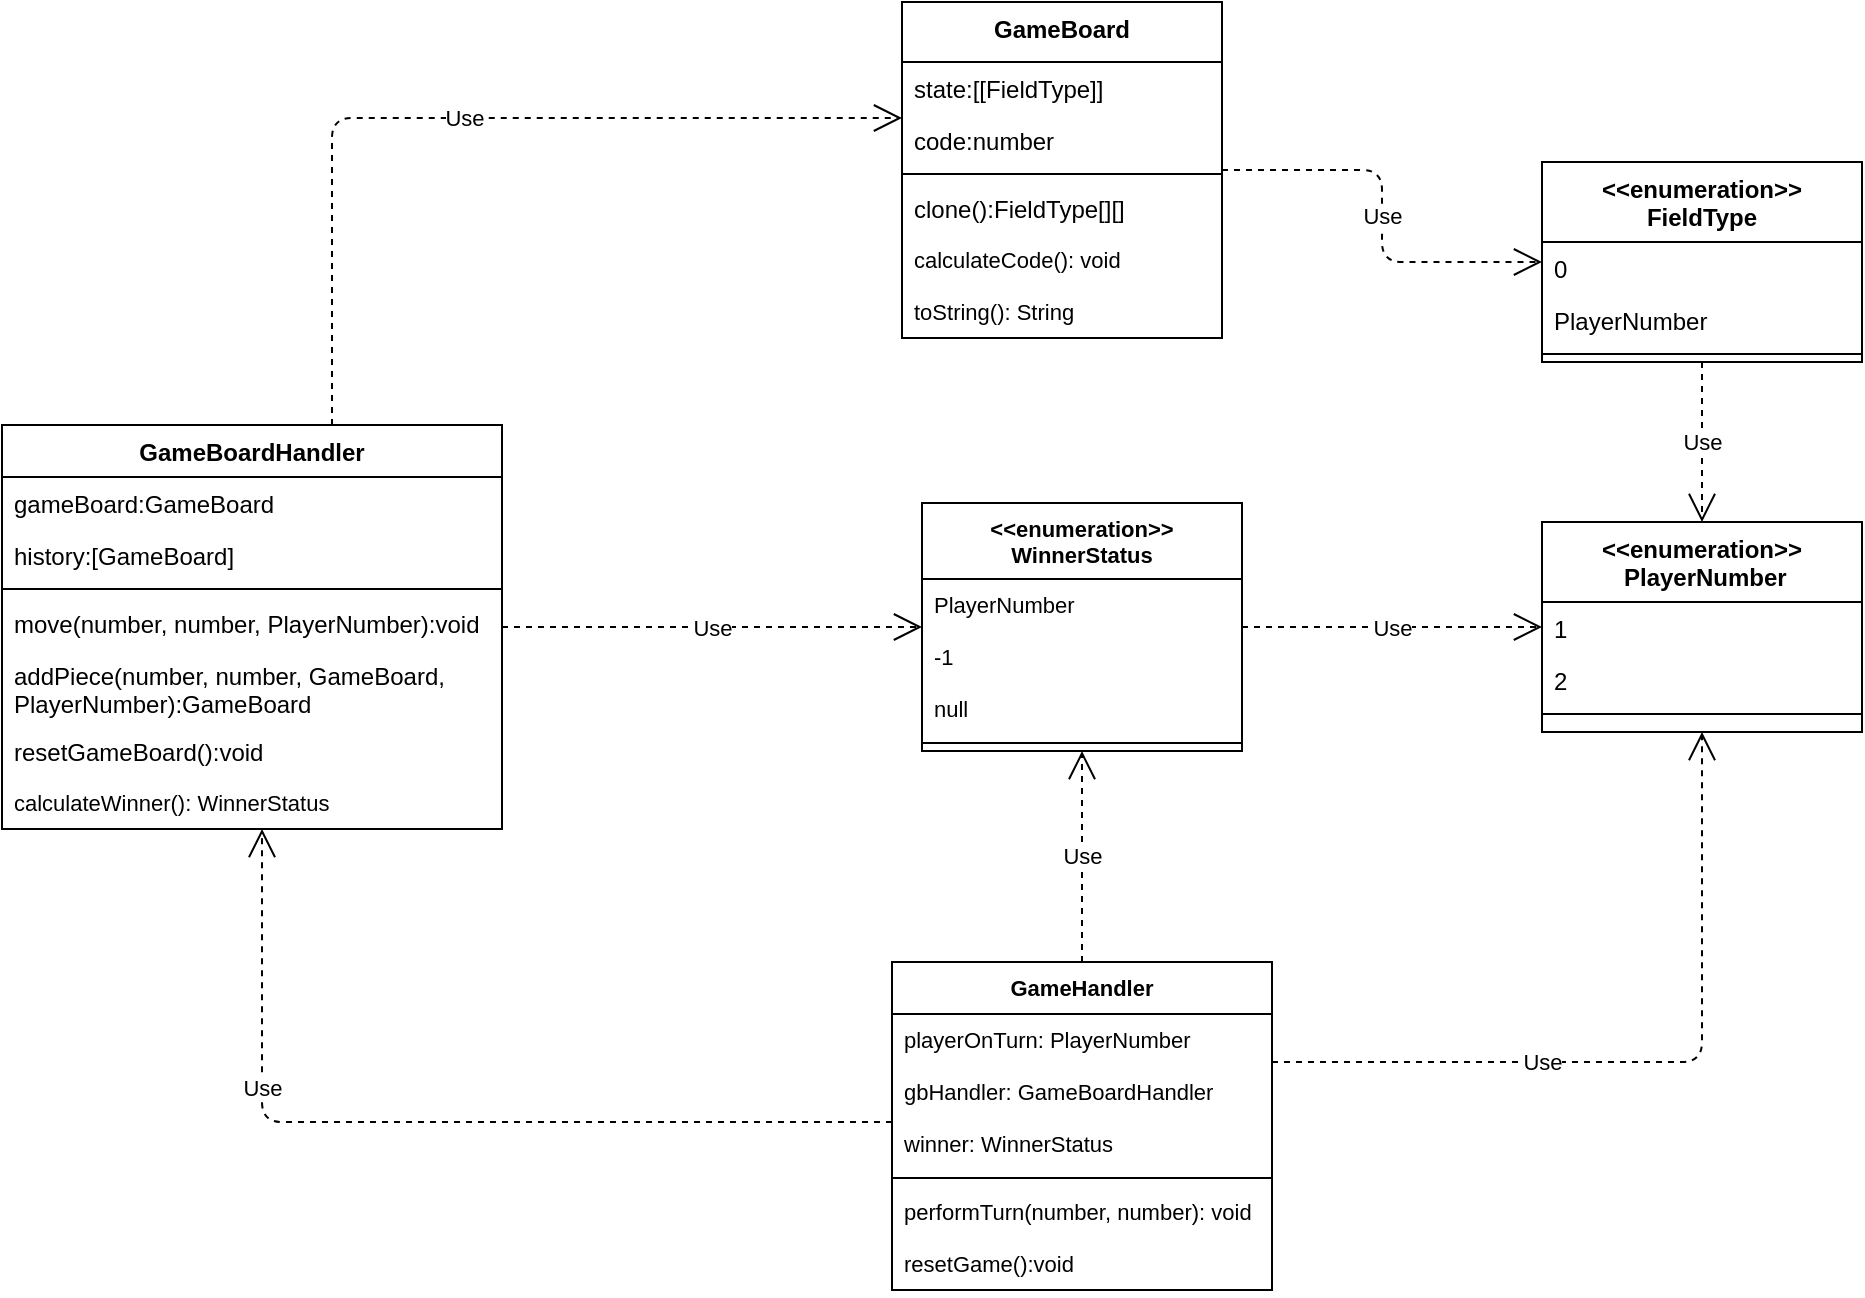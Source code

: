 <mxfile>
    <diagram id="C5RBs43oDa-KdzZeNtuy" name="Page-1">
        <mxGraphModel dx="821" dy="779" grid="1" gridSize="10" guides="1" tooltips="1" connect="1" arrows="1" fold="1" page="1" pageScale="1" pageWidth="1000" pageHeight="1169" math="0" shadow="0">
            <root>
                <mxCell id="WIyWlLk6GJQsqaUBKTNV-0"/>
                <mxCell id="WIyWlLk6GJQsqaUBKTNV-1" parent="WIyWlLk6GJQsqaUBKTNV-0"/>
                <mxCell id="5" value="GameBoard" style="swimlane;fontStyle=1;align=center;verticalAlign=top;childLayout=stackLayout;horizontal=1;startSize=30;horizontalStack=0;resizeParent=1;resizeLast=0;collapsible=1;marginBottom=0;rounded=0;shadow=0;strokeWidth=1;" parent="WIyWlLk6GJQsqaUBKTNV-1" vertex="1">
                    <mxGeometry x="470" y="280" width="160" height="168" as="geometry">
                        <mxRectangle x="120" y="360" width="160" height="26" as="alternateBounds"/>
                    </mxGeometry>
                </mxCell>
                <mxCell id="6" value="state:[[FieldType]]" style="text;align=left;verticalAlign=top;spacingLeft=4;spacingRight=4;overflow=hidden;rotatable=0;points=[[0,0.5],[1,0.5]];portConstraint=eastwest;" parent="5" vertex="1">
                    <mxGeometry y="30" width="160" height="26" as="geometry"/>
                </mxCell>
                <mxCell id="7" value="code:number" style="text;align=left;verticalAlign=top;spacingLeft=4;spacingRight=4;overflow=hidden;rotatable=0;points=[[0,0.5],[1,0.5]];portConstraint=eastwest;rounded=0;shadow=0;html=0;" parent="5" vertex="1">
                    <mxGeometry y="56" width="160" height="26" as="geometry"/>
                </mxCell>
                <mxCell id="8" value="" style="line;html=1;strokeWidth=1;align=left;verticalAlign=middle;spacingTop=-1;spacingLeft=3;spacingRight=3;rotatable=0;labelPosition=right;points=[];portConstraint=eastwest;" parent="5" vertex="1">
                    <mxGeometry y="82" width="160" height="8" as="geometry"/>
                </mxCell>
                <mxCell id="9" value="clone():FieldType[][]" style="text;align=left;verticalAlign=top;spacingLeft=4;spacingRight=4;overflow=hidden;rotatable=0;points=[[0,0.5],[1,0.5]];portConstraint=eastwest;fontStyle=0" parent="5" vertex="1">
                    <mxGeometry y="90" width="160" height="26" as="geometry"/>
                </mxCell>
                <mxCell id="82" value="calculateCode(): void" style="text;strokeColor=none;fillColor=none;align=left;verticalAlign=top;spacingLeft=4;spacingRight=4;overflow=hidden;rotatable=0;points=[[0,0.5],[1,0.5]];portConstraint=eastwest;fontFamily=Helvetica;fontSize=11;fontColor=default;" vertex="1" parent="5">
                    <mxGeometry y="116" width="160" height="26" as="geometry"/>
                </mxCell>
                <mxCell id="83" value="toString(): String" style="text;strokeColor=none;fillColor=none;align=left;verticalAlign=top;spacingLeft=4;spacingRight=4;overflow=hidden;rotatable=0;points=[[0,0.5],[1,0.5]];portConstraint=eastwest;fontFamily=Helvetica;fontSize=11;fontColor=default;" vertex="1" parent="5">
                    <mxGeometry y="142" width="160" height="26" as="geometry"/>
                </mxCell>
                <mxCell id="10" value="GameBoardHandler" style="swimlane;fontStyle=1;align=center;verticalAlign=top;childLayout=stackLayout;horizontal=1;startSize=26;horizontalStack=0;resizeParent=1;resizeLast=0;collapsible=1;marginBottom=0;rounded=0;shadow=0;strokeWidth=1;" parent="WIyWlLk6GJQsqaUBKTNV-1" vertex="1">
                    <mxGeometry x="20" y="491.5" width="250" height="202" as="geometry">
                        <mxRectangle x="120" y="360" width="160" height="26" as="alternateBounds"/>
                    </mxGeometry>
                </mxCell>
                <mxCell id="11" value="gameBoard:GameBoard" style="text;align=left;verticalAlign=top;spacingLeft=4;spacingRight=4;overflow=hidden;rotatable=0;points=[[0,0.5],[1,0.5]];portConstraint=eastwest;" parent="10" vertex="1">
                    <mxGeometry y="26" width="250" height="26" as="geometry"/>
                </mxCell>
                <mxCell id="12" value="history:[GameBoard]" style="text;align=left;verticalAlign=top;spacingLeft=4;spacingRight=4;overflow=hidden;rotatable=0;points=[[0,0.5],[1,0.5]];portConstraint=eastwest;rounded=0;shadow=0;html=0;" parent="10" vertex="1">
                    <mxGeometry y="52" width="250" height="26" as="geometry"/>
                </mxCell>
                <mxCell id="13" value="" style="line;html=1;strokeWidth=1;align=left;verticalAlign=middle;spacingTop=-1;spacingLeft=3;spacingRight=3;rotatable=0;labelPosition=right;points=[];portConstraint=eastwest;" parent="10" vertex="1">
                    <mxGeometry y="78" width="250" height="8" as="geometry"/>
                </mxCell>
                <mxCell id="14" value="move(number, number, PlayerNumber):void" style="text;align=left;verticalAlign=top;spacingLeft=4;spacingRight=4;overflow=hidden;rotatable=0;points=[[0,0.5],[1,0.5]];portConstraint=eastwest;fontStyle=0" parent="10" vertex="1">
                    <mxGeometry y="86" width="250" height="26" as="geometry"/>
                </mxCell>
                <mxCell id="37" value="addPiece(number, number, GameBoard, &#10;PlayerNumber):GameBoard" style="text;strokeColor=none;fillColor=none;align=left;verticalAlign=top;spacingLeft=4;spacingRight=4;overflow=hidden;rotatable=0;points=[[0,0.5],[1,0.5]];portConstraint=eastwest;" parent="10" vertex="1">
                    <mxGeometry y="112" width="250" height="38" as="geometry"/>
                </mxCell>
                <mxCell id="38" value="resetGameBoard():void" style="text;strokeColor=none;fillColor=none;align=left;verticalAlign=top;spacingLeft=4;spacingRight=4;overflow=hidden;rotatable=0;points=[[0,0.5],[1,0.5]];portConstraint=eastwest;" parent="10" vertex="1">
                    <mxGeometry y="150" width="250" height="26" as="geometry"/>
                </mxCell>
                <mxCell id="84" value="calculateWinner(): WinnerStatus" style="text;strokeColor=none;fillColor=none;align=left;verticalAlign=top;spacingLeft=4;spacingRight=4;overflow=hidden;rotatable=0;points=[[0,0.5],[1,0.5]];portConstraint=eastwest;fontFamily=Helvetica;fontSize=11;fontColor=default;" vertex="1" parent="10">
                    <mxGeometry y="176" width="250" height="26" as="geometry"/>
                </mxCell>
                <mxCell id="21" value="&lt;&lt;enumeration&gt;&gt;&#10; PlayerNumber" style="swimlane;fontStyle=1;align=center;verticalAlign=top;childLayout=stackLayout;horizontal=1;startSize=40;horizontalStack=0;resizeParent=1;resizeLast=0;collapsible=1;marginBottom=0;rounded=0;shadow=0;strokeWidth=1;" parent="WIyWlLk6GJQsqaUBKTNV-1" vertex="1">
                    <mxGeometry x="790" y="540" width="160" height="105" as="geometry">
                        <mxRectangle x="120" y="360" width="160" height="26" as="alternateBounds"/>
                    </mxGeometry>
                </mxCell>
                <mxCell id="22" value="1" style="text;align=left;verticalAlign=top;spacingLeft=4;spacingRight=4;overflow=hidden;rotatable=0;points=[[0,0.5],[1,0.5]];portConstraint=eastwest;" parent="21" vertex="1">
                    <mxGeometry y="40" width="160" height="26" as="geometry"/>
                </mxCell>
                <mxCell id="23" value="2" style="text;align=left;verticalAlign=top;spacingLeft=4;spacingRight=4;overflow=hidden;rotatable=0;points=[[0,0.5],[1,0.5]];portConstraint=eastwest;rounded=0;shadow=0;html=0;" parent="21" vertex="1">
                    <mxGeometry y="66" width="160" height="26" as="geometry"/>
                </mxCell>
                <mxCell id="24" value="" style="line;html=1;strokeWidth=1;align=left;verticalAlign=middle;spacingTop=-1;spacingLeft=3;spacingRight=3;rotatable=0;labelPosition=right;points=[];portConstraint=eastwest;" parent="21" vertex="1">
                    <mxGeometry y="92" width="160" height="8" as="geometry"/>
                </mxCell>
                <mxCell id="45" value="&lt;&lt;enumeration&gt;&gt;&#10;FieldType" style="swimlane;fontStyle=1;align=center;verticalAlign=top;childLayout=stackLayout;horizontal=1;startSize=40;horizontalStack=0;resizeParent=1;resizeParentMax=0;resizeLast=0;collapsible=1;marginBottom=0;" vertex="1" parent="WIyWlLk6GJQsqaUBKTNV-1">
                    <mxGeometry x="790" y="360" width="160" height="100" as="geometry"/>
                </mxCell>
                <mxCell id="49" value="0" style="text;strokeColor=none;fillColor=none;align=left;verticalAlign=top;spacingLeft=4;spacingRight=4;overflow=hidden;rotatable=0;points=[[0,0.5],[1,0.5]];portConstraint=eastwest;" vertex="1" parent="45">
                    <mxGeometry y="40" width="160" height="26" as="geometry"/>
                </mxCell>
                <mxCell id="46" value="PlayerNumber" style="text;strokeColor=none;fillColor=none;align=left;verticalAlign=top;spacingLeft=4;spacingRight=4;overflow=hidden;rotatable=0;points=[[0,0.5],[1,0.5]];portConstraint=eastwest;" vertex="1" parent="45">
                    <mxGeometry y="66" width="160" height="26" as="geometry"/>
                </mxCell>
                <mxCell id="47" value="" style="line;strokeWidth=1;fillColor=none;align=left;verticalAlign=middle;spacingTop=-1;spacingLeft=3;spacingRight=3;rotatable=0;labelPosition=right;points=[];portConstraint=eastwest;strokeColor=inherit;" vertex="1" parent="45">
                    <mxGeometry y="92" width="160" height="8" as="geometry"/>
                </mxCell>
                <mxCell id="50" value="Use" style="endArrow=open;endSize=12;dashed=1;html=1;edgeStyle=orthogonalEdgeStyle;" edge="1" parent="WIyWlLk6GJQsqaUBKTNV-1" source="10" target="5">
                    <mxGeometry width="160" relative="1" as="geometry">
                        <mxPoint x="330" y="640" as="sourcePoint"/>
                        <mxPoint x="490" y="640" as="targetPoint"/>
                        <Array as="points">
                            <mxPoint x="185" y="338"/>
                        </Array>
                    </mxGeometry>
                </mxCell>
                <mxCell id="51" value="Use" style="endArrow=open;endSize=12;dashed=1;html=1;edgeStyle=orthogonalEdgeStyle;" edge="1" parent="WIyWlLk6GJQsqaUBKTNV-1" source="5" target="45">
                    <mxGeometry width="160" relative="1" as="geometry">
                        <mxPoint x="330" y="640" as="sourcePoint"/>
                        <mxPoint x="490" y="640" as="targetPoint"/>
                    </mxGeometry>
                </mxCell>
                <mxCell id="52" value="Use" style="endArrow=open;endSize=12;dashed=1;html=1;edgeStyle=orthogonalEdgeStyle;" edge="1" parent="WIyWlLk6GJQsqaUBKTNV-1" source="45" target="21">
                    <mxGeometry width="160" relative="1" as="geometry">
                        <mxPoint x="330" y="640" as="sourcePoint"/>
                        <mxPoint x="490" y="640" as="targetPoint"/>
                    </mxGeometry>
                </mxCell>
                <mxCell id="53" value="&lt;&lt;enumeration&gt;&gt;&#10;WinnerStatus" style="swimlane;fontStyle=1;align=center;verticalAlign=top;childLayout=stackLayout;horizontal=1;startSize=38;horizontalStack=0;resizeParent=1;resizeParentMax=0;resizeLast=0;collapsible=1;marginBottom=0;fontFamily=Helvetica;fontSize=11;fontColor=default;" vertex="1" parent="WIyWlLk6GJQsqaUBKTNV-1">
                    <mxGeometry x="480" y="530.5" width="160" height="124" as="geometry"/>
                </mxCell>
                <mxCell id="54" value="PlayerNumber" style="text;strokeColor=none;fillColor=none;align=left;verticalAlign=top;spacingLeft=4;spacingRight=4;overflow=hidden;rotatable=0;points=[[0,0.5],[1,0.5]];portConstraint=eastwest;fontFamily=Helvetica;fontSize=11;fontColor=default;" vertex="1" parent="53">
                    <mxGeometry y="38" width="160" height="26" as="geometry"/>
                </mxCell>
                <mxCell id="57" value="-1" style="text;strokeColor=none;fillColor=none;align=left;verticalAlign=top;spacingLeft=4;spacingRight=4;overflow=hidden;rotatable=0;points=[[0,0.5],[1,0.5]];portConstraint=eastwest;fontFamily=Helvetica;fontSize=11;fontColor=default;" vertex="1" parent="53">
                    <mxGeometry y="64" width="160" height="26" as="geometry"/>
                </mxCell>
                <mxCell id="56" value="null" style="text;strokeColor=none;fillColor=none;align=left;verticalAlign=top;spacingLeft=4;spacingRight=4;overflow=hidden;rotatable=0;points=[[0,0.5],[1,0.5]];portConstraint=eastwest;fontFamily=Helvetica;fontSize=11;fontColor=default;" vertex="1" parent="53">
                    <mxGeometry y="90" width="160" height="26" as="geometry"/>
                </mxCell>
                <mxCell id="55" value="" style="line;strokeWidth=1;fillColor=none;align=left;verticalAlign=middle;spacingTop=-1;spacingLeft=3;spacingRight=3;rotatable=0;labelPosition=right;points=[];portConstraint=eastwest;strokeColor=inherit;fontFamily=Helvetica;fontSize=11;fontColor=default;" vertex="1" parent="53">
                    <mxGeometry y="116" width="160" height="8" as="geometry"/>
                </mxCell>
                <mxCell id="59" value="Use" style="endArrow=open;endSize=12;dashed=1;html=1;rounded=1;labelBackgroundColor=default;strokeColor=default;fontFamily=Helvetica;fontSize=11;fontColor=default;shape=connector;edgeStyle=elbowEdgeStyle;" edge="1" parent="WIyWlLk6GJQsqaUBKTNV-1" source="10" target="53">
                    <mxGeometry width="160" relative="1" as="geometry">
                        <mxPoint x="330" y="640" as="sourcePoint"/>
                        <mxPoint x="490" y="640" as="targetPoint"/>
                    </mxGeometry>
                </mxCell>
                <mxCell id="62" value="Use" style="endArrow=open;endSize=12;dashed=1;html=1;rounded=1;labelBackgroundColor=default;strokeColor=default;fontFamily=Helvetica;fontSize=11;fontColor=default;shape=connector;" edge="1" parent="WIyWlLk6GJQsqaUBKTNV-1" source="53" target="21">
                    <mxGeometry width="160" relative="1" as="geometry">
                        <mxPoint x="330" y="640" as="sourcePoint"/>
                        <mxPoint x="490" y="640" as="targetPoint"/>
                    </mxGeometry>
                </mxCell>
                <mxCell id="67" value="GameHandler" style="swimlane;fontStyle=1;align=center;verticalAlign=top;childLayout=stackLayout;horizontal=1;startSize=26;horizontalStack=0;resizeParent=1;resizeParentMax=0;resizeLast=0;collapsible=1;marginBottom=0;fontFamily=Helvetica;fontSize=11;fontColor=default;" vertex="1" parent="WIyWlLk6GJQsqaUBKTNV-1">
                    <mxGeometry x="465" y="760" width="190" height="164" as="geometry"/>
                </mxCell>
                <mxCell id="68" value="playerOnTurn: PlayerNumber" style="text;strokeColor=none;fillColor=none;align=left;verticalAlign=top;spacingLeft=4;spacingRight=4;overflow=hidden;rotatable=0;points=[[0,0.5],[1,0.5]];portConstraint=eastwest;fontFamily=Helvetica;fontSize=11;fontColor=default;" vertex="1" parent="67">
                    <mxGeometry y="26" width="190" height="26" as="geometry"/>
                </mxCell>
                <mxCell id="70" value="gbHandler: GameBoardHandler" style="text;strokeColor=none;fillColor=none;align=left;verticalAlign=top;spacingLeft=4;spacingRight=4;overflow=hidden;rotatable=0;points=[[0,0.5],[1,0.5]];portConstraint=eastwest;fontFamily=Helvetica;fontSize=11;fontColor=default;" vertex="1" parent="67">
                    <mxGeometry y="52" width="190" height="26" as="geometry"/>
                </mxCell>
                <mxCell id="71" value="winner: WinnerStatus" style="text;strokeColor=none;fillColor=none;align=left;verticalAlign=top;spacingLeft=4;spacingRight=4;overflow=hidden;rotatable=0;points=[[0,0.5],[1,0.5]];portConstraint=eastwest;fontFamily=Helvetica;fontSize=11;fontColor=default;" vertex="1" parent="67">
                    <mxGeometry y="78" width="190" height="26" as="geometry"/>
                </mxCell>
                <mxCell id="69" value="" style="line;strokeWidth=1;fillColor=none;align=left;verticalAlign=middle;spacingTop=-1;spacingLeft=3;spacingRight=3;rotatable=0;labelPosition=right;points=[];portConstraint=eastwest;strokeColor=inherit;fontFamily=Helvetica;fontSize=11;fontColor=default;" vertex="1" parent="67">
                    <mxGeometry y="104" width="190" height="8" as="geometry"/>
                </mxCell>
                <mxCell id="72" value="performTurn(number, number): void" style="text;strokeColor=none;fillColor=none;align=left;verticalAlign=top;spacingLeft=4;spacingRight=4;overflow=hidden;rotatable=0;points=[[0,0.5],[1,0.5]];portConstraint=eastwest;fontFamily=Helvetica;fontSize=11;fontColor=default;" vertex="1" parent="67">
                    <mxGeometry y="112" width="190" height="26" as="geometry"/>
                </mxCell>
                <mxCell id="73" value="resetGame():void" style="text;strokeColor=none;fillColor=none;align=left;verticalAlign=top;spacingLeft=4;spacingRight=4;overflow=hidden;rotatable=0;points=[[0,0.5],[1,0.5]];portConstraint=eastwest;fontFamily=Helvetica;fontSize=11;fontColor=default;" vertex="1" parent="67">
                    <mxGeometry y="138" width="190" height="26" as="geometry"/>
                </mxCell>
                <mxCell id="78" value="Use" style="endArrow=open;endSize=12;dashed=1;html=1;rounded=1;labelBackgroundColor=default;strokeColor=default;fontFamily=Helvetica;fontSize=11;fontColor=default;shape=connector;edgeStyle=elbowEdgeStyle;" edge="1" parent="WIyWlLk6GJQsqaUBKTNV-1" source="67" target="10">
                    <mxGeometry x="0.438" width="160" relative="1" as="geometry">
                        <mxPoint x="340" y="850" as="sourcePoint"/>
                        <mxPoint x="500" y="850" as="targetPoint"/>
                        <Array as="points">
                            <mxPoint x="150" y="840"/>
                        </Array>
                        <mxPoint as="offset"/>
                    </mxGeometry>
                </mxCell>
                <mxCell id="79" value="Use" style="endArrow=open;endSize=12;dashed=1;html=1;rounded=1;labelBackgroundColor=default;strokeColor=default;fontFamily=Helvetica;fontSize=11;fontColor=default;shape=connector;" edge="1" parent="WIyWlLk6GJQsqaUBKTNV-1" source="67" target="53">
                    <mxGeometry width="160" relative="1" as="geometry">
                        <mxPoint x="560" y="740" as="sourcePoint"/>
                        <mxPoint x="630" y="850" as="targetPoint"/>
                    </mxGeometry>
                </mxCell>
                <mxCell id="80" value="Use" style="endArrow=open;endSize=12;dashed=1;html=1;rounded=1;labelBackgroundColor=default;strokeColor=default;fontFamily=Helvetica;fontSize=11;fontColor=default;shape=connector;edgeStyle=elbowEdgeStyle;" edge="1" parent="WIyWlLk6GJQsqaUBKTNV-1" source="67" target="21">
                    <mxGeometry x="-0.289" width="160" relative="1" as="geometry">
                        <mxPoint x="650" y="810" as="sourcePoint"/>
                        <mxPoint x="810" y="810" as="targetPoint"/>
                        <Array as="points">
                            <mxPoint x="870" y="810"/>
                        </Array>
                        <mxPoint as="offset"/>
                    </mxGeometry>
                </mxCell>
            </root>
        </mxGraphModel>
    </diagram>
</mxfile>